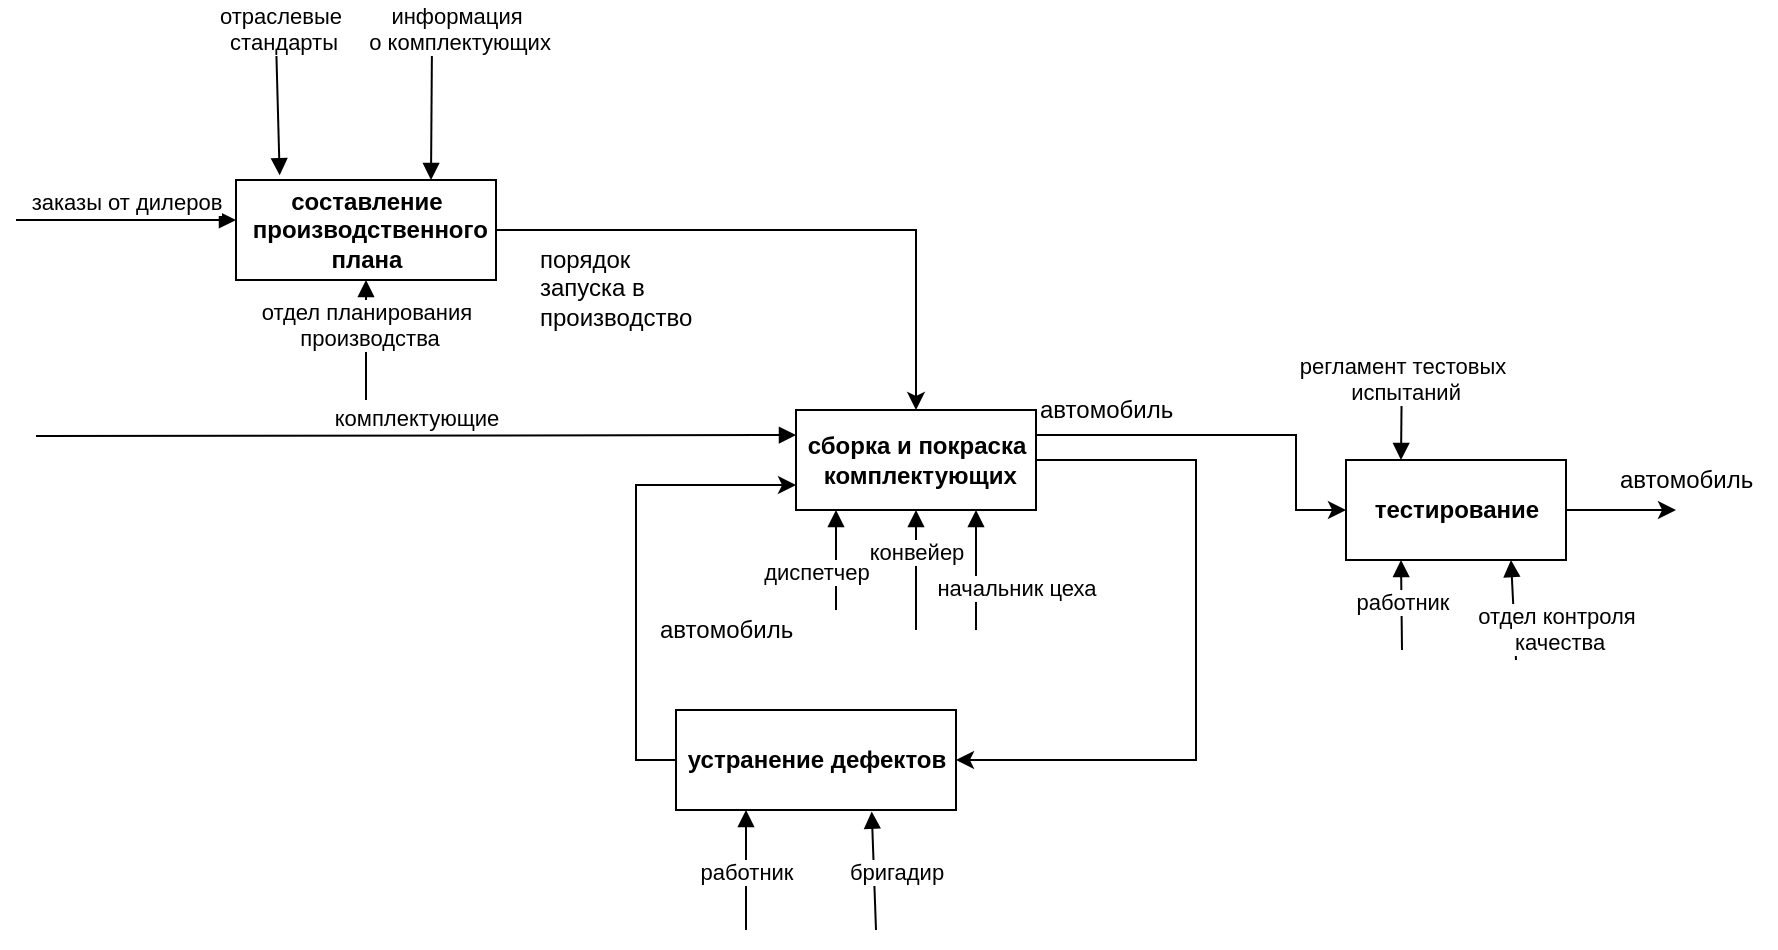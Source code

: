 <mxfile version="10.7.9" type="device"><diagram id="YTqsju27xWDpP7YbrK9V" name="Page-1"><mxGraphModel dx="1114" dy="533" grid="1" gridSize="10" guides="1" tooltips="1" connect="1" arrows="1" fold="1" page="1" pageScale="1" pageWidth="827" pageHeight="1169" math="0" shadow="0"><root><mxCell id="0"/><mxCell id="1" parent="0"/><mxCell id="KFZn-yLnCuIJ5BbBIRQ0-22" value="" style="edgeStyle=orthogonalEdgeStyle;rounded=0;orthogonalLoop=1;jettySize=auto;html=1;entryX=0.5;entryY=0;entryDx=0;entryDy=0;" parent="1" source="KFZn-yLnCuIJ5BbBIRQ0-13" target="KFZn-yLnCuIJ5BbBIRQ0-14" edge="1"><mxGeometry relative="1" as="geometry"/></mxCell><mxCell id="KFZn-yLnCuIJ5BbBIRQ0-13" value="&lt;b&gt;составление&lt;br&gt;&amp;nbsp;производственного &lt;br&gt;плана&lt;/b&gt;" style="html=1;" parent="1" vertex="1"><mxGeometry x="120" y="110" width="130" height="50" as="geometry"/></mxCell><mxCell id="KFZn-yLnCuIJ5BbBIRQ0-27" style="edgeStyle=orthogonalEdgeStyle;rounded=0;orthogonalLoop=1;jettySize=auto;html=1;exitX=1;exitY=0.5;exitDx=0;exitDy=0;entryX=1;entryY=0.5;entryDx=0;entryDy=0;" parent="1" source="KFZn-yLnCuIJ5BbBIRQ0-14" target="KFZn-yLnCuIJ5BbBIRQ0-15" edge="1"><mxGeometry relative="1" as="geometry"><Array as="points"><mxPoint x="600" y="250"/><mxPoint x="600" y="400"/></Array></mxGeometry></mxCell><mxCell id="KFZn-yLnCuIJ5BbBIRQ0-34" style="edgeStyle=orthogonalEdgeStyle;rounded=0;orthogonalLoop=1;jettySize=auto;html=1;entryX=0;entryY=0.5;entryDx=0;entryDy=0;exitX=1;exitY=0.25;exitDx=0;exitDy=0;" parent="1" source="KFZn-yLnCuIJ5BbBIRQ0-14" target="KFZn-yLnCuIJ5BbBIRQ0-16" edge="1"><mxGeometry relative="1" as="geometry"><Array as="points"><mxPoint x="650" y="238"/></Array></mxGeometry></mxCell><mxCell id="KFZn-yLnCuIJ5BbBIRQ0-14" value="&lt;b&gt;сборка и покраска&lt;br&gt;&amp;nbsp;комплектующих&lt;/b&gt;" style="html=1;" parent="1" vertex="1"><mxGeometry x="400" y="225" width="120" height="50" as="geometry"/></mxCell><mxCell id="KFZn-yLnCuIJ5BbBIRQ0-29" style="edgeStyle=orthogonalEdgeStyle;rounded=0;orthogonalLoop=1;jettySize=auto;html=1;exitX=0;exitY=0.5;exitDx=0;exitDy=0;entryX=0;entryY=0.75;entryDx=0;entryDy=0;" parent="1" source="KFZn-yLnCuIJ5BbBIRQ0-15" target="KFZn-yLnCuIJ5BbBIRQ0-14" edge="1"><mxGeometry relative="1" as="geometry"/></mxCell><mxCell id="KFZn-yLnCuIJ5BbBIRQ0-15" value="&lt;b&gt;устранение дефектов&lt;/b&gt;" style="html=1;" parent="1" vertex="1"><mxGeometry x="340" y="375" width="140" height="50" as="geometry"/></mxCell><mxCell id="KFZn-yLnCuIJ5BbBIRQ0-43" style="edgeStyle=orthogonalEdgeStyle;rounded=0;orthogonalLoop=1;jettySize=auto;html=1;" parent="1" source="KFZn-yLnCuIJ5BbBIRQ0-16" edge="1"><mxGeometry relative="1" as="geometry"><mxPoint x="840" y="275" as="targetPoint"/></mxGeometry></mxCell><mxCell id="KFZn-yLnCuIJ5BbBIRQ0-16" value="&lt;b&gt;тестирование&lt;/b&gt;" style="html=1;" parent="1" vertex="1"><mxGeometry x="675" y="250" width="110" height="50" as="geometry"/></mxCell><mxCell id="KFZn-yLnCuIJ5BbBIRQ0-18" value="заказы от дилеров" style="html=1;verticalAlign=bottom;endArrow=block;" parent="1" edge="1"><mxGeometry width="80" relative="1" as="geometry"><mxPoint x="10" y="130" as="sourcePoint"/><mxPoint x="120" y="130" as="targetPoint"/></mxGeometry></mxCell><mxCell id="KFZn-yLnCuIJ5BbBIRQ0-19" value="отраслевые&lt;br&gt;&amp;nbsp;стандарты" style="html=1;verticalAlign=bottom;endArrow=block;entryX=0.168;entryY=-0.048;entryDx=0;entryDy=0;entryPerimeter=0;" parent="1" target="KFZn-yLnCuIJ5BbBIRQ0-13" edge="1"><mxGeometry x="-0.704" y="2" width="80" relative="1" as="geometry"><mxPoint x="140" y="40" as="sourcePoint"/><mxPoint x="190" y="50" as="targetPoint"/><mxPoint as="offset"/></mxGeometry></mxCell><mxCell id="KFZn-yLnCuIJ5BbBIRQ0-20" value="информация&lt;br&gt;&amp;nbsp;о комплектующих" style="html=1;verticalAlign=bottom;endArrow=block;entryX=0.75;entryY=0;entryDx=0;entryDy=0;" parent="1" target="KFZn-yLnCuIJ5BbBIRQ0-13" edge="1"><mxGeometry x="-0.714" y="12" width="80" relative="1" as="geometry"><mxPoint x="218" y="40" as="sourcePoint"/><mxPoint x="270" y="70" as="targetPoint"/><mxPoint as="offset"/></mxGeometry></mxCell><mxCell id="KFZn-yLnCuIJ5BbBIRQ0-21" value="отдел планирования&lt;br&gt;&amp;nbsp;производства" style="html=1;verticalAlign=bottom;endArrow=block;entryX=0.5;entryY=1;entryDx=0;entryDy=0;" parent="1" target="KFZn-yLnCuIJ5BbBIRQ0-13" edge="1"><mxGeometry x="-0.25" width="80" relative="1" as="geometry"><mxPoint x="185" y="220" as="sourcePoint"/><mxPoint x="50" y="410" as="targetPoint"/><mxPoint as="offset"/></mxGeometry></mxCell><mxCell id="KFZn-yLnCuIJ5BbBIRQ0-23" value="порядок&lt;br&gt;запуска в &lt;br&gt;производство" style="text;html=1;resizable=0;points=[];autosize=1;align=left;verticalAlign=top;spacingTop=-4;" parent="1" vertex="1"><mxGeometry x="270" y="140" width="90" height="40" as="geometry"/></mxCell><mxCell id="KFZn-yLnCuIJ5BbBIRQ0-24" value="конвейер" style="html=1;verticalAlign=bottom;endArrow=block;entryX=0.5;entryY=1;entryDx=0;entryDy=0;" parent="1" target="KFZn-yLnCuIJ5BbBIRQ0-14" edge="1"><mxGeometry width="80" relative="1" as="geometry"><mxPoint x="460" y="335" as="sourcePoint"/><mxPoint x="430" y="315" as="targetPoint"/></mxGeometry></mxCell><mxCell id="KFZn-yLnCuIJ5BbBIRQ0-25" value="диспетчер" style="html=1;verticalAlign=bottom;endArrow=block;" parent="1" edge="1"><mxGeometry x="-0.6" y="10" width="80" relative="1" as="geometry"><mxPoint x="420" y="325" as="sourcePoint"/><mxPoint x="420" y="275" as="targetPoint"/><mxPoint as="offset"/></mxGeometry></mxCell><mxCell id="KFZn-yLnCuIJ5BbBIRQ0-26" value="начальник цеха" style="html=1;verticalAlign=bottom;endArrow=block;entryX=0.75;entryY=1;entryDx=0;entryDy=0;" parent="1" target="KFZn-yLnCuIJ5BbBIRQ0-14" edge="1"><mxGeometry x="-0.6" y="-20" width="80" relative="1" as="geometry"><mxPoint x="490" y="335" as="sourcePoint"/><mxPoint x="520" y="315" as="targetPoint"/><mxPoint as="offset"/></mxGeometry></mxCell><mxCell id="KFZn-yLnCuIJ5BbBIRQ0-28" value="автомобиль" style="text;html=1;resizable=0;points=[];autosize=1;align=left;verticalAlign=top;spacingTop=-4;" parent="1" vertex="1"><mxGeometry x="520" y="215" width="80" height="20" as="geometry"/></mxCell><mxCell id="KFZn-yLnCuIJ5BbBIRQ0-30" value="автомобиль" style="text;html=1;resizable=0;points=[];autosize=1;align=left;verticalAlign=top;spacingTop=-4;" parent="1" vertex="1"><mxGeometry x="330" y="325" width="80" height="20" as="geometry"/></mxCell><mxCell id="KFZn-yLnCuIJ5BbBIRQ0-31" value="бригадир" style="html=1;verticalAlign=bottom;endArrow=block;entryX=0.699;entryY=1.016;entryDx=0;entryDy=0;entryPerimeter=0;" parent="1" target="KFZn-yLnCuIJ5BbBIRQ0-15" edge="1"><mxGeometry x="-0.334" y="-11" width="80" relative="1" as="geometry"><mxPoint x="440" y="485" as="sourcePoint"/><mxPoint x="530" y="335" as="targetPoint"/><mxPoint as="offset"/></mxGeometry></mxCell><mxCell id="KFZn-yLnCuIJ5BbBIRQ0-32" value="работник" style="html=1;verticalAlign=bottom;endArrow=block;entryX=0.25;entryY=1;entryDx=0;entryDy=0;" parent="1" target="KFZn-yLnCuIJ5BbBIRQ0-15" edge="1"><mxGeometry x="-0.333" width="80" relative="1" as="geometry"><mxPoint x="375" y="485" as="sourcePoint"/><mxPoint x="410" y="485" as="targetPoint"/><mxPoint as="offset"/></mxGeometry></mxCell><mxCell id="KFZn-yLnCuIJ5BbBIRQ0-39" value="отдел контроля&lt;br&gt;&amp;nbsp;качества" style="html=1;verticalAlign=bottom;endArrow=block;entryX=0.75;entryY=1;entryDx=0;entryDy=0;" parent="1" target="KFZn-yLnCuIJ5BbBIRQ0-16" edge="1"><mxGeometry x="-1" y="-20" width="80" relative="1" as="geometry"><mxPoint x="760" y="350" as="sourcePoint"/><mxPoint x="780" y="155" as="targetPoint"/><mxPoint y="1" as="offset"/></mxGeometry></mxCell><mxCell id="KFZn-yLnCuIJ5BbBIRQ0-40" value="работник" style="html=1;verticalAlign=bottom;endArrow=block;entryX=0.25;entryY=1;entryDx=0;entryDy=0;" parent="1" target="KFZn-yLnCuIJ5BbBIRQ0-16" edge="1"><mxGeometry x="-0.333" width="80" relative="1" as="geometry"><mxPoint x="703" y="345" as="sourcePoint"/><mxPoint x="760" y="285" as="targetPoint"/><mxPoint as="offset"/></mxGeometry></mxCell><mxCell id="KFZn-yLnCuIJ5BbBIRQ0-44" value="автомобиль" style="text;html=1;resizable=0;points=[];autosize=1;align=left;verticalAlign=top;spacingTop=-4;" parent="1" vertex="1"><mxGeometry x="810" y="250" width="80" height="20" as="geometry"/></mxCell><mxCell id="fJeBkSWAFw327Wa1_doQ-1" value="комплектующие" style="html=1;verticalAlign=bottom;endArrow=block;entryX=0;entryY=0.25;entryDx=0;entryDy=0;" edge="1" parent="1" target="KFZn-yLnCuIJ5BbBIRQ0-14"><mxGeometry width="80" relative="1" as="geometry"><mxPoint x="20" y="238" as="sourcePoint"/><mxPoint x="60" y="355" as="targetPoint"/></mxGeometry></mxCell><mxCell id="fJeBkSWAFw327Wa1_doQ-2" value="регламент тестовых&lt;br&gt;&amp;nbsp;испытаний" style="html=1;verticalAlign=bottom;endArrow=block;entryX=0.25;entryY=0;entryDx=0;entryDy=0;" edge="1" parent="1" target="KFZn-yLnCuIJ5BbBIRQ0-16"><mxGeometry width="80" relative="1" as="geometry"><mxPoint x="703" y="200" as="sourcePoint"/><mxPoint x="780" y="200" as="targetPoint"/></mxGeometry></mxCell></root></mxGraphModel></diagram></mxfile>